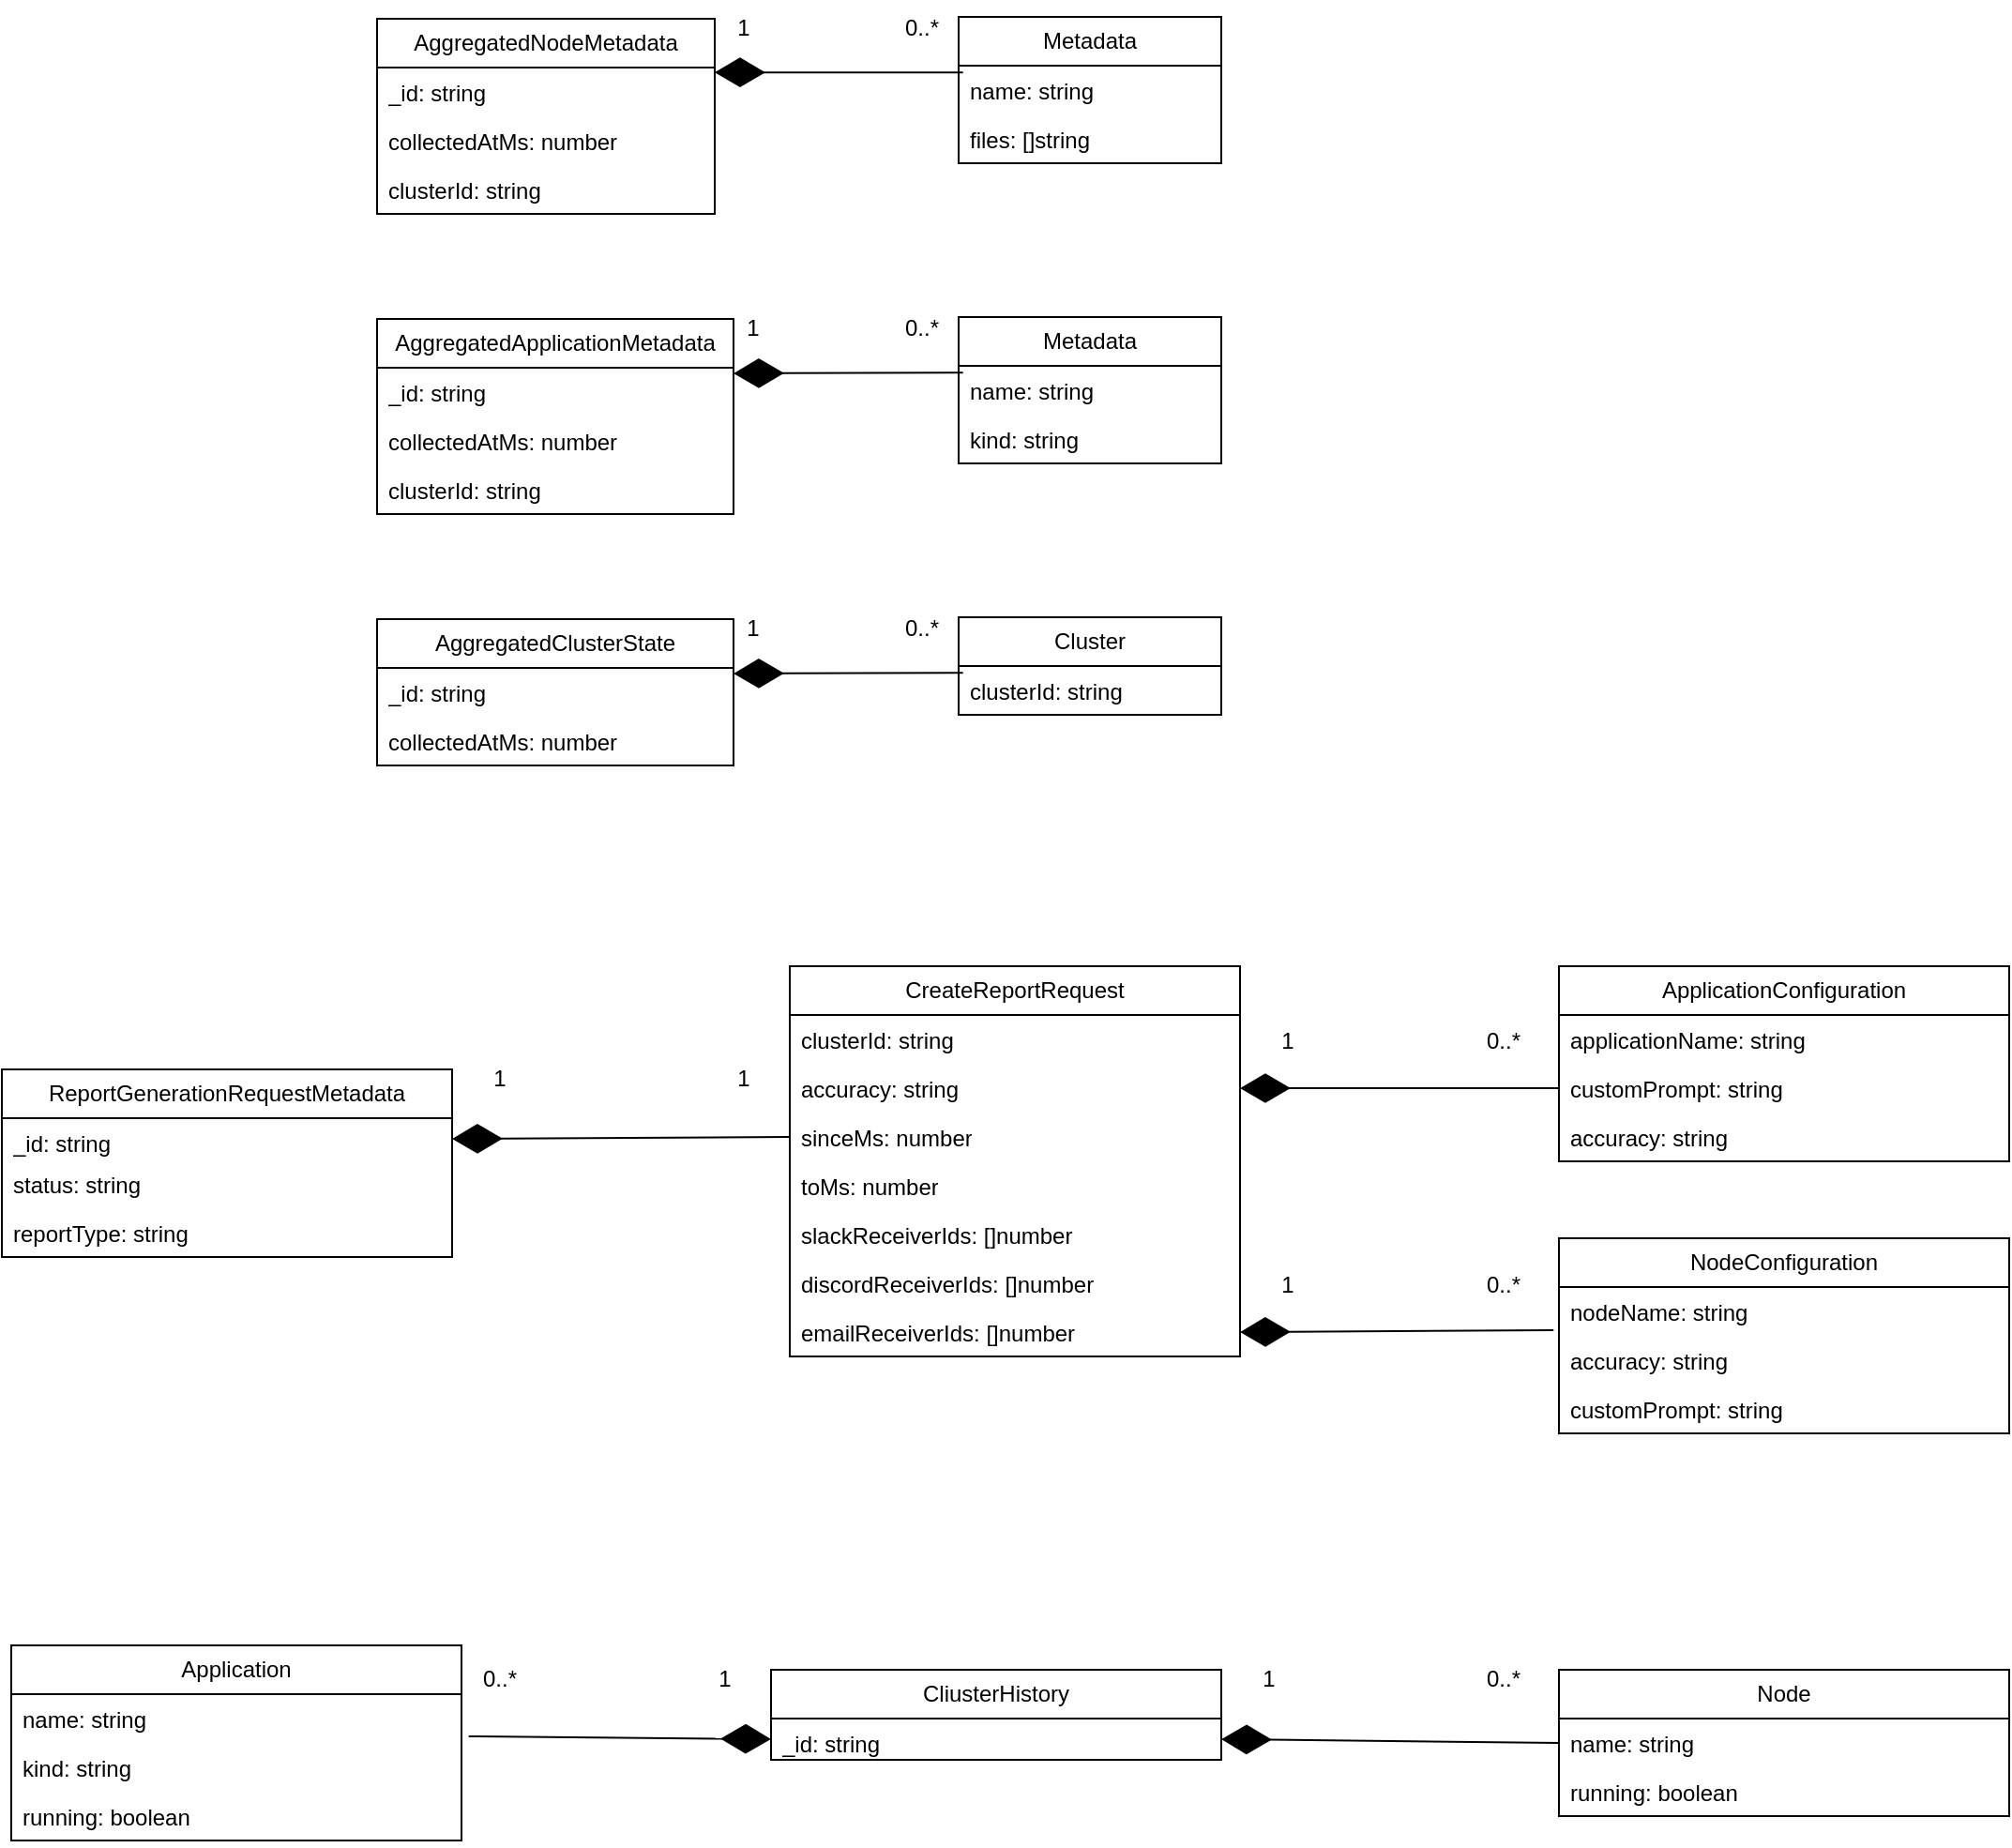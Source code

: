<mxfile version="25.0.3">
  <diagram name="Page-1" id="eVAWkOWsVK7mpuYtN-ja">
    <mxGraphModel dx="3041" dy="1311" grid="1" gridSize="10" guides="1" tooltips="1" connect="1" arrows="1" fold="1" page="1" pageScale="1" pageWidth="850" pageHeight="1100" math="0" shadow="0">
      <root>
        <mxCell id="0" />
        <mxCell id="1" parent="0" />
        <mxCell id="chejw10HzTFNcvkPBvO3-3" value="AggregatedNodeMetadata" style="swimlane;fontStyle=0;childLayout=stackLayout;horizontal=1;startSize=26;fillColor=none;horizontalStack=0;resizeParent=1;resizeParentMax=0;resizeLast=0;collapsible=1;marginBottom=0;whiteSpace=wrap;html=1;" parent="1" vertex="1">
          <mxGeometry x="70" y="30" width="180" height="104" as="geometry">
            <mxRectangle x="270" y="190" width="120" height="30" as="alternateBounds" />
          </mxGeometry>
        </mxCell>
        <mxCell id="chejw10HzTFNcvkPBvO3-4" value="&lt;div&gt;_id: string&lt;/div&gt;&lt;div&gt;&lt;br&gt;&lt;/div&gt;" style="text;strokeColor=none;fillColor=none;align=left;verticalAlign=top;spacingLeft=4;spacingRight=4;overflow=hidden;rotatable=0;points=[[0,0.5],[1,0.5]];portConstraint=eastwest;whiteSpace=wrap;html=1;" parent="chejw10HzTFNcvkPBvO3-3" vertex="1">
          <mxGeometry y="26" width="180" height="26" as="geometry" />
        </mxCell>
        <mxCell id="chejw10HzTFNcvkPBvO3-5" value="collectedAtMs: number" style="text;strokeColor=none;fillColor=none;align=left;verticalAlign=top;spacingLeft=4;spacingRight=4;overflow=hidden;rotatable=0;points=[[0,0.5],[1,0.5]];portConstraint=eastwest;whiteSpace=wrap;html=1;" parent="chejw10HzTFNcvkPBvO3-3" vertex="1">
          <mxGeometry y="52" width="180" height="26" as="geometry" />
        </mxCell>
        <mxCell id="chejw10HzTFNcvkPBvO3-6" value="clusterId: string" style="text;strokeColor=none;fillColor=none;align=left;verticalAlign=top;spacingLeft=4;spacingRight=4;overflow=hidden;rotatable=0;points=[[0,0.5],[1,0.5]];portConstraint=eastwest;whiteSpace=wrap;html=1;" parent="chejw10HzTFNcvkPBvO3-3" vertex="1">
          <mxGeometry y="78" width="180" height="26" as="geometry" />
        </mxCell>
        <mxCell id="chejw10HzTFNcvkPBvO3-7" value="Metadata" style="swimlane;fontStyle=0;childLayout=stackLayout;horizontal=1;startSize=26;fillColor=none;horizontalStack=0;resizeParent=1;resizeParentMax=0;resizeLast=0;collapsible=1;marginBottom=0;whiteSpace=wrap;html=1;" parent="1" vertex="1">
          <mxGeometry x="380" y="29" width="140" height="78" as="geometry">
            <mxRectangle x="270" y="190" width="120" height="30" as="alternateBounds" />
          </mxGeometry>
        </mxCell>
        <mxCell id="chejw10HzTFNcvkPBvO3-8" value="&lt;div&gt;name: string&lt;/div&gt;&lt;div&gt;&lt;br&gt;&lt;/div&gt;" style="text;strokeColor=none;fillColor=none;align=left;verticalAlign=top;spacingLeft=4;spacingRight=4;overflow=hidden;rotatable=0;points=[[0,0.5],[1,0.5]];portConstraint=eastwest;whiteSpace=wrap;html=1;" parent="chejw10HzTFNcvkPBvO3-7" vertex="1">
          <mxGeometry y="26" width="140" height="26" as="geometry" />
        </mxCell>
        <mxCell id="chejw10HzTFNcvkPBvO3-9" value="files: []string" style="text;strokeColor=none;fillColor=none;align=left;verticalAlign=top;spacingLeft=4;spacingRight=4;overflow=hidden;rotatable=0;points=[[0,0.5],[1,0.5]];portConstraint=eastwest;whiteSpace=wrap;html=1;" parent="chejw10HzTFNcvkPBvO3-7" vertex="1">
          <mxGeometry y="52" width="140" height="26" as="geometry" />
        </mxCell>
        <mxCell id="chejw10HzTFNcvkPBvO3-10" value="" style="endArrow=diamondThin;endFill=1;endSize=24;html=1;rounded=0;entryX=0.987;entryY=0.113;entryDx=0;entryDy=0;exitX=0;exitY=0.5;exitDx=0;exitDy=0;entryPerimeter=0;" parent="1" edge="1">
          <mxGeometry width="160" relative="1" as="geometry">
            <mxPoint x="382.34" y="58.65" as="sourcePoint" />
            <mxPoint x="250.0" y="58.588" as="targetPoint" />
          </mxGeometry>
        </mxCell>
        <mxCell id="chejw10HzTFNcvkPBvO3-11" value="1" style="text;html=1;align=center;verticalAlign=middle;resizable=0;points=[];autosize=1;strokeColor=none;fillColor=none;" parent="1" vertex="1">
          <mxGeometry x="250" y="20" width="30" height="30" as="geometry" />
        </mxCell>
        <mxCell id="chejw10HzTFNcvkPBvO3-12" value="0..*" style="text;html=1;align=center;verticalAlign=middle;resizable=0;points=[];autosize=1;strokeColor=none;fillColor=none;" parent="1" vertex="1">
          <mxGeometry x="340" y="20" width="40" height="30" as="geometry" />
        </mxCell>
        <mxCell id="chejw10HzTFNcvkPBvO3-13" value="AggregatedApplicationMetadata" style="swimlane;fontStyle=0;childLayout=stackLayout;horizontal=1;startSize=26;fillColor=none;horizontalStack=0;resizeParent=1;resizeParentMax=0;resizeLast=0;collapsible=1;marginBottom=0;whiteSpace=wrap;html=1;" parent="1" vertex="1">
          <mxGeometry x="70" y="190" width="190" height="104" as="geometry">
            <mxRectangle x="270" y="190" width="120" height="30" as="alternateBounds" />
          </mxGeometry>
        </mxCell>
        <mxCell id="chejw10HzTFNcvkPBvO3-14" value="&lt;div&gt;_id: string&lt;/div&gt;&lt;div&gt;&lt;br&gt;&lt;/div&gt;" style="text;strokeColor=none;fillColor=none;align=left;verticalAlign=top;spacingLeft=4;spacingRight=4;overflow=hidden;rotatable=0;points=[[0,0.5],[1,0.5]];portConstraint=eastwest;whiteSpace=wrap;html=1;" parent="chejw10HzTFNcvkPBvO3-13" vertex="1">
          <mxGeometry y="26" width="190" height="26" as="geometry" />
        </mxCell>
        <mxCell id="chejw10HzTFNcvkPBvO3-15" value="collectedAtMs: number" style="text;strokeColor=none;fillColor=none;align=left;verticalAlign=top;spacingLeft=4;spacingRight=4;overflow=hidden;rotatable=0;points=[[0,0.5],[1,0.5]];portConstraint=eastwest;whiteSpace=wrap;html=1;" parent="chejw10HzTFNcvkPBvO3-13" vertex="1">
          <mxGeometry y="52" width="190" height="26" as="geometry" />
        </mxCell>
        <mxCell id="chejw10HzTFNcvkPBvO3-16" value="clusterId: string" style="text;strokeColor=none;fillColor=none;align=left;verticalAlign=top;spacingLeft=4;spacingRight=4;overflow=hidden;rotatable=0;points=[[0,0.5],[1,0.5]];portConstraint=eastwest;whiteSpace=wrap;html=1;" parent="chejw10HzTFNcvkPBvO3-13" vertex="1">
          <mxGeometry y="78" width="190" height="26" as="geometry" />
        </mxCell>
        <mxCell id="chejw10HzTFNcvkPBvO3-17" value="Metadata" style="swimlane;fontStyle=0;childLayout=stackLayout;horizontal=1;startSize=26;fillColor=none;horizontalStack=0;resizeParent=1;resizeParentMax=0;resizeLast=0;collapsible=1;marginBottom=0;whiteSpace=wrap;html=1;" parent="1" vertex="1">
          <mxGeometry x="380" y="189" width="140" height="78" as="geometry">
            <mxRectangle x="270" y="190" width="120" height="30" as="alternateBounds" />
          </mxGeometry>
        </mxCell>
        <mxCell id="chejw10HzTFNcvkPBvO3-18" value="&lt;div&gt;name: string&lt;/div&gt;&lt;div&gt;&lt;br&gt;&lt;/div&gt;" style="text;strokeColor=none;fillColor=none;align=left;verticalAlign=top;spacingLeft=4;spacingRight=4;overflow=hidden;rotatable=0;points=[[0,0.5],[1,0.5]];portConstraint=eastwest;whiteSpace=wrap;html=1;" parent="chejw10HzTFNcvkPBvO3-17" vertex="1">
          <mxGeometry y="26" width="140" height="26" as="geometry" />
        </mxCell>
        <mxCell id="chejw10HzTFNcvkPBvO3-19" value="kind: string" style="text;strokeColor=none;fillColor=none;align=left;verticalAlign=top;spacingLeft=4;spacingRight=4;overflow=hidden;rotatable=0;points=[[0,0.5],[1,0.5]];portConstraint=eastwest;whiteSpace=wrap;html=1;" parent="chejw10HzTFNcvkPBvO3-17" vertex="1">
          <mxGeometry y="52" width="140" height="26" as="geometry" />
        </mxCell>
        <mxCell id="chejw10HzTFNcvkPBvO3-20" value="" style="endArrow=diamondThin;endFill=1;endSize=24;html=1;rounded=0;exitX=0;exitY=0.5;exitDx=0;exitDy=0;" parent="1" edge="1">
          <mxGeometry width="160" relative="1" as="geometry">
            <mxPoint x="382.34" y="218.65" as="sourcePoint" />
            <mxPoint x="260" y="219" as="targetPoint" />
          </mxGeometry>
        </mxCell>
        <mxCell id="chejw10HzTFNcvkPBvO3-21" value="1" style="text;html=1;align=center;verticalAlign=middle;resizable=0;points=[];autosize=1;strokeColor=none;fillColor=none;" parent="1" vertex="1">
          <mxGeometry x="255" y="180" width="30" height="30" as="geometry" />
        </mxCell>
        <mxCell id="chejw10HzTFNcvkPBvO3-22" value="0..*" style="text;html=1;align=center;verticalAlign=middle;resizable=0;points=[];autosize=1;strokeColor=none;fillColor=none;" parent="1" vertex="1">
          <mxGeometry x="340" y="180" width="40" height="30" as="geometry" />
        </mxCell>
        <mxCell id="chejw10HzTFNcvkPBvO3-23" value="AggregatedClusterState" style="swimlane;fontStyle=0;childLayout=stackLayout;horizontal=1;startSize=26;fillColor=none;horizontalStack=0;resizeParent=1;resizeParentMax=0;resizeLast=0;collapsible=1;marginBottom=0;whiteSpace=wrap;html=1;" parent="1" vertex="1">
          <mxGeometry x="70" y="350" width="190" height="78" as="geometry">
            <mxRectangle x="270" y="190" width="120" height="30" as="alternateBounds" />
          </mxGeometry>
        </mxCell>
        <mxCell id="chejw10HzTFNcvkPBvO3-24" value="&lt;div&gt;_id: string&lt;/div&gt;&lt;div&gt;&lt;br&gt;&lt;/div&gt;" style="text;strokeColor=none;fillColor=none;align=left;verticalAlign=top;spacingLeft=4;spacingRight=4;overflow=hidden;rotatable=0;points=[[0,0.5],[1,0.5]];portConstraint=eastwest;whiteSpace=wrap;html=1;" parent="chejw10HzTFNcvkPBvO3-23" vertex="1">
          <mxGeometry y="26" width="190" height="26" as="geometry" />
        </mxCell>
        <mxCell id="chejw10HzTFNcvkPBvO3-25" value="collectedAtMs: number" style="text;strokeColor=none;fillColor=none;align=left;verticalAlign=top;spacingLeft=4;spacingRight=4;overflow=hidden;rotatable=0;points=[[0,0.5],[1,0.5]];portConstraint=eastwest;whiteSpace=wrap;html=1;" parent="chejw10HzTFNcvkPBvO3-23" vertex="1">
          <mxGeometry y="52" width="190" height="26" as="geometry" />
        </mxCell>
        <mxCell id="chejw10HzTFNcvkPBvO3-26" value="Cluster" style="swimlane;fontStyle=0;childLayout=stackLayout;horizontal=1;startSize=26;fillColor=none;horizontalStack=0;resizeParent=1;resizeParentMax=0;resizeLast=0;collapsible=1;marginBottom=0;whiteSpace=wrap;html=1;" parent="1" vertex="1">
          <mxGeometry x="380" y="349" width="140" height="52" as="geometry">
            <mxRectangle x="270" y="190" width="120" height="30" as="alternateBounds" />
          </mxGeometry>
        </mxCell>
        <mxCell id="chejw10HzTFNcvkPBvO3-27" value="&lt;div&gt;clusterId: string&lt;br&gt;&lt;/div&gt;&lt;div&gt;&lt;br&gt;&lt;/div&gt;" style="text;strokeColor=none;fillColor=none;align=left;verticalAlign=top;spacingLeft=4;spacingRight=4;overflow=hidden;rotatable=0;points=[[0,0.5],[1,0.5]];portConstraint=eastwest;whiteSpace=wrap;html=1;" parent="chejw10HzTFNcvkPBvO3-26" vertex="1">
          <mxGeometry y="26" width="140" height="26" as="geometry" />
        </mxCell>
        <mxCell id="chejw10HzTFNcvkPBvO3-28" value="" style="endArrow=diamondThin;endFill=1;endSize=24;html=1;rounded=0;exitX=0;exitY=0.5;exitDx=0;exitDy=0;" parent="1" edge="1">
          <mxGeometry width="160" relative="1" as="geometry">
            <mxPoint x="382.34" y="378.65" as="sourcePoint" />
            <mxPoint x="260" y="379" as="targetPoint" />
          </mxGeometry>
        </mxCell>
        <mxCell id="chejw10HzTFNcvkPBvO3-29" value="1" style="text;html=1;align=center;verticalAlign=middle;resizable=0;points=[];autosize=1;strokeColor=none;fillColor=none;" parent="1" vertex="1">
          <mxGeometry x="255" y="340" width="30" height="30" as="geometry" />
        </mxCell>
        <mxCell id="chejw10HzTFNcvkPBvO3-30" value="0..*" style="text;html=1;align=center;verticalAlign=middle;resizable=0;points=[];autosize=1;strokeColor=none;fillColor=none;" parent="1" vertex="1">
          <mxGeometry x="340" y="340" width="40" height="30" as="geometry" />
        </mxCell>
        <mxCell id="chejw10HzTFNcvkPBvO3-31" value="&lt;div&gt;ReportGenerationRequestMetadata&lt;/div&gt;" style="swimlane;fontStyle=0;childLayout=stackLayout;horizontal=1;startSize=26;fillColor=none;horizontalStack=0;resizeParent=1;resizeParentMax=0;resizeLast=0;collapsible=1;marginBottom=0;whiteSpace=wrap;html=1;" parent="1" vertex="1">
          <mxGeometry x="-130" y="590" width="240" height="100" as="geometry" />
        </mxCell>
        <mxCell id="chejw10HzTFNcvkPBvO3-32" value="&lt;div&gt;_id: string&lt;/div&gt;&lt;div&gt;&lt;br&gt;&lt;/div&gt;" style="text;strokeColor=none;fillColor=none;align=left;verticalAlign=top;spacingLeft=4;spacingRight=4;overflow=hidden;rotatable=0;points=[[0,0.5],[1,0.5]];portConstraint=eastwest;whiteSpace=wrap;html=1;" parent="chejw10HzTFNcvkPBvO3-31" vertex="1">
          <mxGeometry y="26" width="240" height="22" as="geometry" />
        </mxCell>
        <mxCell id="chejw10HzTFNcvkPBvO3-33" value="status: string" style="text;strokeColor=none;fillColor=none;align=left;verticalAlign=top;spacingLeft=4;spacingRight=4;overflow=hidden;rotatable=0;points=[[0,0.5],[1,0.5]];portConstraint=eastwest;whiteSpace=wrap;html=1;" parent="chejw10HzTFNcvkPBvO3-31" vertex="1">
          <mxGeometry y="48" width="240" height="26" as="geometry" />
        </mxCell>
        <mxCell id="chejw10HzTFNcvkPBvO3-34" value="reportType: string" style="text;strokeColor=none;fillColor=none;align=left;verticalAlign=top;spacingLeft=4;spacingRight=4;overflow=hidden;rotatable=0;points=[[0,0.5],[1,0.5]];portConstraint=eastwest;whiteSpace=wrap;html=1;" parent="chejw10HzTFNcvkPBvO3-31" vertex="1">
          <mxGeometry y="74" width="240" height="26" as="geometry" />
        </mxCell>
        <mxCell id="chejw10HzTFNcvkPBvO3-37" value="&lt;div&gt;CreateReportRequest&lt;/div&gt;" style="swimlane;fontStyle=0;childLayout=stackLayout;horizontal=1;startSize=26;fillColor=none;horizontalStack=0;resizeParent=1;resizeParentMax=0;resizeLast=0;collapsible=1;marginBottom=0;whiteSpace=wrap;html=1;" parent="1" vertex="1">
          <mxGeometry x="290" y="535" width="240" height="208" as="geometry" />
        </mxCell>
        <mxCell id="chejw10HzTFNcvkPBvO3-38" value="&lt;div&gt;clusterId: string&lt;/div&gt;&lt;div&gt;&lt;br&gt;&lt;/div&gt;" style="text;strokeColor=none;fillColor=none;align=left;verticalAlign=top;spacingLeft=4;spacingRight=4;overflow=hidden;rotatable=0;points=[[0,0.5],[1,0.5]];portConstraint=eastwest;whiteSpace=wrap;html=1;" parent="chejw10HzTFNcvkPBvO3-37" vertex="1">
          <mxGeometry y="26" width="240" height="26" as="geometry" />
        </mxCell>
        <mxCell id="chejw10HzTFNcvkPBvO3-39" value="accuracy: string" style="text;strokeColor=none;fillColor=none;align=left;verticalAlign=top;spacingLeft=4;spacingRight=4;overflow=hidden;rotatable=0;points=[[0,0.5],[1,0.5]];portConstraint=eastwest;whiteSpace=wrap;html=1;" parent="chejw10HzTFNcvkPBvO3-37" vertex="1">
          <mxGeometry y="52" width="240" height="26" as="geometry" />
        </mxCell>
        <mxCell id="chejw10HzTFNcvkPBvO3-40" value="&lt;div&gt;sinceMs: number&lt;/div&gt;&lt;div&gt;&lt;br&gt;&lt;/div&gt;" style="text;strokeColor=none;fillColor=none;align=left;verticalAlign=top;spacingLeft=4;spacingRight=4;overflow=hidden;rotatable=0;points=[[0,0.5],[1,0.5]];portConstraint=eastwest;whiteSpace=wrap;html=1;" parent="chejw10HzTFNcvkPBvO3-37" vertex="1">
          <mxGeometry y="78" width="240" height="26" as="geometry" />
        </mxCell>
        <mxCell id="chejw10HzTFNcvkPBvO3-41" value="toMs: number" style="text;strokeColor=none;fillColor=none;align=left;verticalAlign=top;spacingLeft=4;spacingRight=4;overflow=hidden;rotatable=0;points=[[0,0.5],[1,0.5]];portConstraint=eastwest;whiteSpace=wrap;html=1;" parent="chejw10HzTFNcvkPBvO3-37" vertex="1">
          <mxGeometry y="104" width="240" height="26" as="geometry" />
        </mxCell>
        <mxCell id="chejw10HzTFNcvkPBvO3-42" value="&lt;div&gt;slackReceiverIds: []number&lt;/div&gt;&lt;div&gt;&lt;br&gt;&lt;/div&gt;" style="text;strokeColor=none;fillColor=none;align=left;verticalAlign=top;spacingLeft=4;spacingRight=4;overflow=hidden;rotatable=0;points=[[0,0.5],[1,0.5]];portConstraint=eastwest;whiteSpace=wrap;html=1;" parent="chejw10HzTFNcvkPBvO3-37" vertex="1">
          <mxGeometry y="130" width="240" height="26" as="geometry" />
        </mxCell>
        <mxCell id="chejw10HzTFNcvkPBvO3-43" value="&lt;div&gt;discordReceiverIds: []number&lt;/div&gt;&lt;div&gt;&lt;br&gt;&lt;/div&gt;" style="text;strokeColor=none;fillColor=none;align=left;verticalAlign=top;spacingLeft=4;spacingRight=4;overflow=hidden;rotatable=0;points=[[0,0.5],[1,0.5]];portConstraint=eastwest;whiteSpace=wrap;html=1;" parent="chejw10HzTFNcvkPBvO3-37" vertex="1">
          <mxGeometry y="156" width="240" height="26" as="geometry" />
        </mxCell>
        <mxCell id="chejw10HzTFNcvkPBvO3-44" value="&lt;div&gt;emailReceiverIds: []number&lt;/div&gt;&lt;div&gt;&lt;br&gt;&lt;/div&gt;" style="text;strokeColor=none;fillColor=none;align=left;verticalAlign=top;spacingLeft=4;spacingRight=4;overflow=hidden;rotatable=0;points=[[0,0.5],[1,0.5]];portConstraint=eastwest;whiteSpace=wrap;html=1;" parent="chejw10HzTFNcvkPBvO3-37" vertex="1">
          <mxGeometry y="182" width="240" height="26" as="geometry" />
        </mxCell>
        <mxCell id="chejw10HzTFNcvkPBvO3-46" value="ApplicationConfiguration" style="swimlane;fontStyle=0;childLayout=stackLayout;horizontal=1;startSize=26;fillColor=none;horizontalStack=0;resizeParent=1;resizeParentMax=0;resizeLast=0;collapsible=1;marginBottom=0;whiteSpace=wrap;html=1;" parent="1" vertex="1">
          <mxGeometry x="700" y="535" width="240" height="104" as="geometry" />
        </mxCell>
        <mxCell id="chejw10HzTFNcvkPBvO3-47" value="&lt;div&gt;applicationName: string&lt;/div&gt;&lt;div&gt;&lt;br&gt;&lt;/div&gt;" style="text;strokeColor=none;fillColor=none;align=left;verticalAlign=top;spacingLeft=4;spacingRight=4;overflow=hidden;rotatable=0;points=[[0,0.5],[1,0.5]];portConstraint=eastwest;whiteSpace=wrap;html=1;" parent="chejw10HzTFNcvkPBvO3-46" vertex="1">
          <mxGeometry y="26" width="240" height="26" as="geometry" />
        </mxCell>
        <mxCell id="chejw10HzTFNcvkPBvO3-48" value="customPrompt: string" style="text;strokeColor=none;fillColor=none;align=left;verticalAlign=top;spacingLeft=4;spacingRight=4;overflow=hidden;rotatable=0;points=[[0,0.5],[1,0.5]];portConstraint=eastwest;whiteSpace=wrap;html=1;" parent="chejw10HzTFNcvkPBvO3-46" vertex="1">
          <mxGeometry y="52" width="240" height="26" as="geometry" />
        </mxCell>
        <mxCell id="chejw10HzTFNcvkPBvO3-49" value="&lt;div&gt;accuracy: string&lt;/div&gt;&lt;div&gt;&lt;br&gt;&lt;/div&gt;" style="text;strokeColor=none;fillColor=none;align=left;verticalAlign=top;spacingLeft=4;spacingRight=4;overflow=hidden;rotatable=0;points=[[0,0.5],[1,0.5]];portConstraint=eastwest;whiteSpace=wrap;html=1;" parent="chejw10HzTFNcvkPBvO3-46" vertex="1">
          <mxGeometry y="78" width="240" height="26" as="geometry" />
        </mxCell>
        <mxCell id="chejw10HzTFNcvkPBvO3-55" value="NodeConfiguration" style="swimlane;fontStyle=0;childLayout=stackLayout;horizontal=1;startSize=26;fillColor=none;horizontalStack=0;resizeParent=1;resizeParentMax=0;resizeLast=0;collapsible=1;marginBottom=0;whiteSpace=wrap;html=1;" parent="1" vertex="1">
          <mxGeometry x="700" y="680" width="240" height="104" as="geometry" />
        </mxCell>
        <mxCell id="chejw10HzTFNcvkPBvO3-56" value="&lt;div&gt;nodeName: string&lt;/div&gt;&lt;div&gt;&lt;br&gt;&lt;/div&gt;" style="text;strokeColor=none;fillColor=none;align=left;verticalAlign=top;spacingLeft=4;spacingRight=4;overflow=hidden;rotatable=0;points=[[0,0.5],[1,0.5]];portConstraint=eastwest;whiteSpace=wrap;html=1;" parent="chejw10HzTFNcvkPBvO3-55" vertex="1">
          <mxGeometry y="26" width="240" height="26" as="geometry" />
        </mxCell>
        <mxCell id="chejw10HzTFNcvkPBvO3-57" value="accuracy: string" style="text;strokeColor=none;fillColor=none;align=left;verticalAlign=top;spacingLeft=4;spacingRight=4;overflow=hidden;rotatable=0;points=[[0,0.5],[1,0.5]];portConstraint=eastwest;whiteSpace=wrap;html=1;" parent="chejw10HzTFNcvkPBvO3-55" vertex="1">
          <mxGeometry y="52" width="240" height="26" as="geometry" />
        </mxCell>
        <mxCell id="chejw10HzTFNcvkPBvO3-58" value="&lt;div&gt;customPrompt: string&lt;/div&gt;&lt;div&gt;&lt;br&gt;&lt;/div&gt;" style="text;strokeColor=none;fillColor=none;align=left;verticalAlign=top;spacingLeft=4;spacingRight=4;overflow=hidden;rotatable=0;points=[[0,0.5],[1,0.5]];portConstraint=eastwest;whiteSpace=wrap;html=1;" parent="chejw10HzTFNcvkPBvO3-55" vertex="1">
          <mxGeometry y="78" width="240" height="26" as="geometry" />
        </mxCell>
        <mxCell id="chejw10HzTFNcvkPBvO3-65" value="" style="endArrow=diamondThin;endFill=1;endSize=24;html=1;rounded=0;exitX=0;exitY=0.5;exitDx=0;exitDy=0;entryX=1;entryY=0.5;entryDx=0;entryDy=0;" parent="1" source="chejw10HzTFNcvkPBvO3-40" target="chejw10HzTFNcvkPBvO3-32" edge="1">
          <mxGeometry width="160" relative="1" as="geometry">
            <mxPoint x="250.0" y="619.17" as="sourcePoint" />
            <mxPoint x="127.66" y="619.52" as="targetPoint" />
          </mxGeometry>
        </mxCell>
        <mxCell id="chejw10HzTFNcvkPBvO3-66" value="1" style="text;html=1;align=center;verticalAlign=middle;resizable=0;points=[];autosize=1;strokeColor=none;fillColor=none;" parent="1" vertex="1">
          <mxGeometry x="120" y="580" width="30" height="30" as="geometry" />
        </mxCell>
        <mxCell id="chejw10HzTFNcvkPBvO3-67" value="1" style="text;html=1;align=center;verticalAlign=middle;resizable=0;points=[];autosize=1;strokeColor=none;fillColor=none;" parent="1" vertex="1">
          <mxGeometry x="250" y="580" width="30" height="30" as="geometry" />
        </mxCell>
        <mxCell id="chejw10HzTFNcvkPBvO3-68" value="" style="endArrow=diamondThin;endFill=1;endSize=24;html=1;rounded=0;exitX=0;exitY=0.5;exitDx=0;exitDy=0;entryX=1;entryY=0.5;entryDx=0;entryDy=0;" parent="1" source="chejw10HzTFNcvkPBvO3-48" target="chejw10HzTFNcvkPBvO3-39" edge="1">
          <mxGeometry width="160" relative="1" as="geometry">
            <mxPoint x="762.24" y="620" as="sourcePoint" />
            <mxPoint x="590.0" y="621.86" as="targetPoint" />
          </mxGeometry>
        </mxCell>
        <mxCell id="chejw10HzTFNcvkPBvO3-69" value="" style="endArrow=diamondThin;endFill=1;endSize=24;html=1;rounded=0;entryX=1;entryY=0.5;entryDx=0;entryDy=0;exitX=-0.012;exitY=0.885;exitDx=0;exitDy=0;exitPerimeter=0;" parent="1" source="chejw10HzTFNcvkPBvO3-56" target="chejw10HzTFNcvkPBvO3-44" edge="1">
          <mxGeometry width="160" relative="1" as="geometry">
            <mxPoint x="660" y="730" as="sourcePoint" />
            <mxPoint x="570" y="729.998" as="targetPoint" />
          </mxGeometry>
        </mxCell>
        <mxCell id="chejw10HzTFNcvkPBvO3-70" value="1" style="text;html=1;align=center;verticalAlign=middle;resizable=0;points=[];autosize=1;strokeColor=none;fillColor=none;" parent="1" vertex="1">
          <mxGeometry x="540" y="560" width="30" height="30" as="geometry" />
        </mxCell>
        <mxCell id="chejw10HzTFNcvkPBvO3-71" value="0..*" style="text;html=1;align=center;verticalAlign=middle;resizable=0;points=[];autosize=1;strokeColor=none;fillColor=none;" parent="1" vertex="1">
          <mxGeometry x="650" y="560" width="40" height="30" as="geometry" />
        </mxCell>
        <mxCell id="chejw10HzTFNcvkPBvO3-72" value="1" style="text;html=1;align=center;verticalAlign=middle;resizable=0;points=[];autosize=1;strokeColor=none;fillColor=none;" parent="1" vertex="1">
          <mxGeometry x="540" y="690" width="30" height="30" as="geometry" />
        </mxCell>
        <mxCell id="chejw10HzTFNcvkPBvO3-73" value="0..*" style="text;html=1;align=center;verticalAlign=middle;resizable=0;points=[];autosize=1;strokeColor=none;fillColor=none;" parent="1" vertex="1">
          <mxGeometry x="650" y="690" width="40" height="30" as="geometry" />
        </mxCell>
        <mxCell id="chejw10HzTFNcvkPBvO3-74" value="CliusterHistory" style="swimlane;fontStyle=0;childLayout=stackLayout;horizontal=1;startSize=26;fillColor=none;horizontalStack=0;resizeParent=1;resizeParentMax=0;resizeLast=0;collapsible=1;marginBottom=0;whiteSpace=wrap;html=1;" parent="1" vertex="1">
          <mxGeometry x="280" y="910" width="240" height="48" as="geometry" />
        </mxCell>
        <mxCell id="chejw10HzTFNcvkPBvO3-75" value="&lt;div&gt;_id: string&lt;/div&gt;&lt;div&gt;&lt;br&gt;&lt;/div&gt;" style="text;strokeColor=none;fillColor=none;align=left;verticalAlign=top;spacingLeft=4;spacingRight=4;overflow=hidden;rotatable=0;points=[[0,0.5],[1,0.5]];portConstraint=eastwest;whiteSpace=wrap;html=1;" parent="chejw10HzTFNcvkPBvO3-74" vertex="1">
          <mxGeometry y="26" width="240" height="22" as="geometry" />
        </mxCell>
        <mxCell id="chejw10HzTFNcvkPBvO3-78" value="Application" style="swimlane;fontStyle=0;childLayout=stackLayout;horizontal=1;startSize=26;fillColor=none;horizontalStack=0;resizeParent=1;resizeParentMax=0;resizeLast=0;collapsible=1;marginBottom=0;whiteSpace=wrap;html=1;" parent="1" vertex="1">
          <mxGeometry x="-125" y="897" width="240" height="104" as="geometry" />
        </mxCell>
        <mxCell id="chejw10HzTFNcvkPBvO3-79" value="&lt;div&gt;name: string&lt;/div&gt;&lt;div&gt;&lt;br&gt;&lt;/div&gt;" style="text;strokeColor=none;fillColor=none;align=left;verticalAlign=top;spacingLeft=4;spacingRight=4;overflow=hidden;rotatable=0;points=[[0,0.5],[1,0.5]];portConstraint=eastwest;whiteSpace=wrap;html=1;" parent="chejw10HzTFNcvkPBvO3-78" vertex="1">
          <mxGeometry y="26" width="240" height="26" as="geometry" />
        </mxCell>
        <mxCell id="chejw10HzTFNcvkPBvO3-80" value="kind: string" style="text;strokeColor=none;fillColor=none;align=left;verticalAlign=top;spacingLeft=4;spacingRight=4;overflow=hidden;rotatable=0;points=[[0,0.5],[1,0.5]];portConstraint=eastwest;whiteSpace=wrap;html=1;" parent="chejw10HzTFNcvkPBvO3-78" vertex="1">
          <mxGeometry y="52" width="240" height="26" as="geometry" />
        </mxCell>
        <mxCell id="chejw10HzTFNcvkPBvO3-81" value="&lt;div&gt;running: boolean&lt;/div&gt;&lt;div&gt;&lt;br&gt;&lt;/div&gt;" style="text;strokeColor=none;fillColor=none;align=left;verticalAlign=top;spacingLeft=4;spacingRight=4;overflow=hidden;rotatable=0;points=[[0,0.5],[1,0.5]];portConstraint=eastwest;whiteSpace=wrap;html=1;" parent="chejw10HzTFNcvkPBvO3-78" vertex="1">
          <mxGeometry y="78" width="240" height="26" as="geometry" />
        </mxCell>
        <mxCell id="chejw10HzTFNcvkPBvO3-82" value="Node" style="swimlane;fontStyle=0;childLayout=stackLayout;horizontal=1;startSize=26;fillColor=none;horizontalStack=0;resizeParent=1;resizeParentMax=0;resizeLast=0;collapsible=1;marginBottom=0;whiteSpace=wrap;html=1;" parent="1" vertex="1">
          <mxGeometry x="700" y="910" width="240" height="78" as="geometry" />
        </mxCell>
        <mxCell id="chejw10HzTFNcvkPBvO3-83" value="&lt;div&gt;name: string&lt;/div&gt;&lt;div&gt;&lt;br&gt;&lt;/div&gt;" style="text;strokeColor=none;fillColor=none;align=left;verticalAlign=top;spacingLeft=4;spacingRight=4;overflow=hidden;rotatable=0;points=[[0,0.5],[1,0.5]];portConstraint=eastwest;whiteSpace=wrap;html=1;" parent="chejw10HzTFNcvkPBvO3-82" vertex="1">
          <mxGeometry y="26" width="240" height="26" as="geometry" />
        </mxCell>
        <mxCell id="chejw10HzTFNcvkPBvO3-85" value="&lt;div&gt;running: boolean&lt;/div&gt;&lt;div&gt;&lt;br&gt;&lt;/div&gt;" style="text;strokeColor=none;fillColor=none;align=left;verticalAlign=top;spacingLeft=4;spacingRight=4;overflow=hidden;rotatable=0;points=[[0,0.5],[1,0.5]];portConstraint=eastwest;whiteSpace=wrap;html=1;" parent="chejw10HzTFNcvkPBvO3-82" vertex="1">
          <mxGeometry y="52" width="240" height="26" as="geometry" />
        </mxCell>
        <mxCell id="chejw10HzTFNcvkPBvO3-86" value="" style="endArrow=diamondThin;endFill=1;endSize=24;html=1;rounded=0;entryX=0;entryY=0.5;entryDx=0;entryDy=0;exitX=1.016;exitY=-0.137;exitDx=0;exitDy=0;exitPerimeter=0;" parent="1" source="chejw10HzTFNcvkPBvO3-80" target="chejw10HzTFNcvkPBvO3-75" edge="1">
          <mxGeometry width="160" relative="1" as="geometry">
            <mxPoint x="130" y="960" as="sourcePoint" />
            <mxPoint x="80" y="931" as="targetPoint" />
          </mxGeometry>
        </mxCell>
        <mxCell id="chejw10HzTFNcvkPBvO3-87" value="" style="endArrow=diamondThin;endFill=1;endSize=24;html=1;rounded=0;exitX=0;exitY=0.5;exitDx=0;exitDy=0;entryX=1;entryY=0.5;entryDx=0;entryDy=0;" parent="1" source="chejw10HzTFNcvkPBvO3-83" target="chejw10HzTFNcvkPBvO3-75" edge="1">
          <mxGeometry width="160" relative="1" as="geometry">
            <mxPoint x="750" y="973" as="sourcePoint" />
            <mxPoint x="580" y="947" as="targetPoint" />
          </mxGeometry>
        </mxCell>
        <mxCell id="chejw10HzTFNcvkPBvO3-88" value="1" style="text;html=1;align=center;verticalAlign=middle;resizable=0;points=[];autosize=1;strokeColor=none;fillColor=none;" parent="1" vertex="1">
          <mxGeometry x="240" y="900" width="30" height="30" as="geometry" />
        </mxCell>
        <mxCell id="chejw10HzTFNcvkPBvO3-89" value="0..*" style="text;html=1;align=center;verticalAlign=middle;resizable=0;points=[];autosize=1;strokeColor=none;fillColor=none;" parent="1" vertex="1">
          <mxGeometry x="115" y="900" width="40" height="30" as="geometry" />
        </mxCell>
        <mxCell id="chejw10HzTFNcvkPBvO3-90" value="0..*" style="text;html=1;align=center;verticalAlign=middle;resizable=0;points=[];autosize=1;strokeColor=none;fillColor=none;" parent="1" vertex="1">
          <mxGeometry x="650" y="900" width="40" height="30" as="geometry" />
        </mxCell>
        <mxCell id="chejw10HzTFNcvkPBvO3-91" value="1" style="text;html=1;align=center;verticalAlign=middle;resizable=0;points=[];autosize=1;strokeColor=none;fillColor=none;" parent="1" vertex="1">
          <mxGeometry x="530" y="900" width="30" height="30" as="geometry" />
        </mxCell>
        <mxCell id="ISJVaYCCPNc71NbYotMk-1" value="&amp;nbsp;" style="text;whiteSpace=wrap;html=1;" vertex="1" parent="1">
          <mxGeometry x="200" y="770" width="40" height="40" as="geometry" />
        </mxCell>
      </root>
    </mxGraphModel>
  </diagram>
</mxfile>
